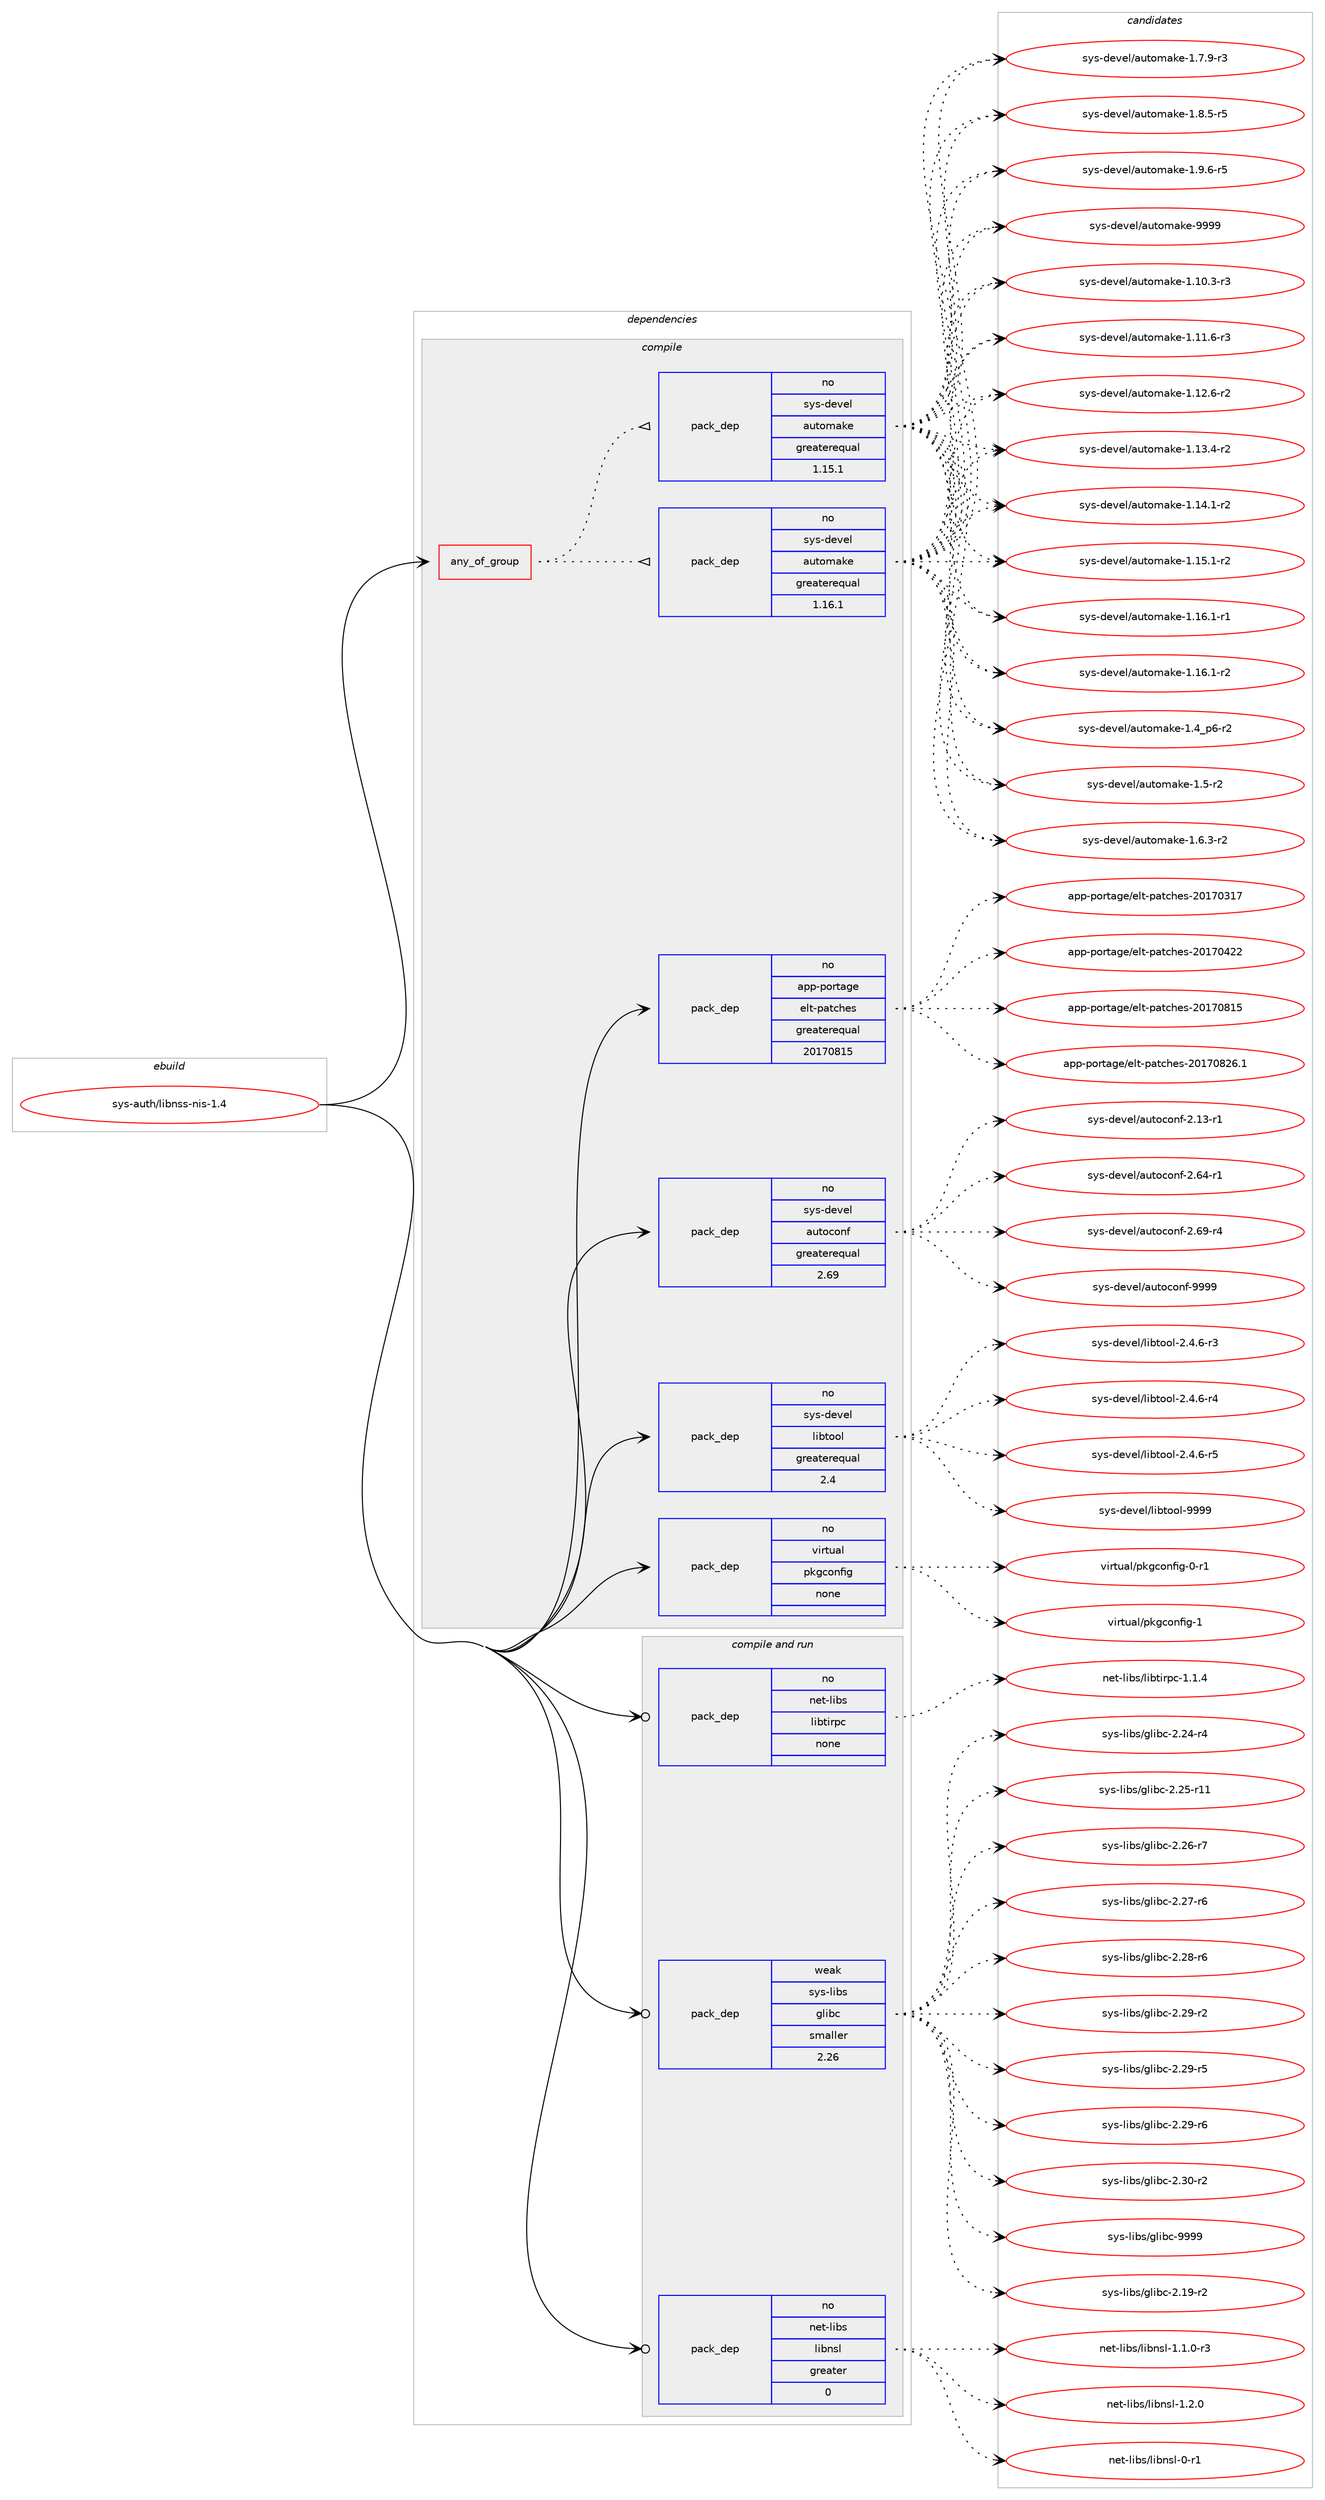 digraph prolog {

# *************
# Graph options
# *************

newrank=true;
concentrate=true;
compound=true;
graph [rankdir=LR,fontname=Helvetica,fontsize=10,ranksep=1.5];#, ranksep=2.5, nodesep=0.2];
edge  [arrowhead=vee];
node  [fontname=Helvetica,fontsize=10];

# **********
# The ebuild
# **********

subgraph cluster_leftcol {
color=gray;
rank=same;
label=<<i>ebuild</i>>;
id [label="sys-auth/libnss-nis-1.4", color=red, width=4, href="../sys-auth/libnss-nis-1.4.svg"];
}

# ****************
# The dependencies
# ****************

subgraph cluster_midcol {
color=gray;
label=<<i>dependencies</i>>;
subgraph cluster_compile {
fillcolor="#eeeeee";
style=filled;
label=<<i>compile</i>>;
subgraph any14893 {
dependency880064 [label=<<TABLE BORDER="0" CELLBORDER="1" CELLSPACING="0" CELLPADDING="4"><TR><TD CELLPADDING="10">any_of_group</TD></TR></TABLE>>, shape=none, color=red];subgraph pack652638 {
dependency880065 [label=<<TABLE BORDER="0" CELLBORDER="1" CELLSPACING="0" CELLPADDING="4" WIDTH="220"><TR><TD ROWSPAN="6" CELLPADDING="30">pack_dep</TD></TR><TR><TD WIDTH="110">no</TD></TR><TR><TD>sys-devel</TD></TR><TR><TD>automake</TD></TR><TR><TD>greaterequal</TD></TR><TR><TD>1.16.1</TD></TR></TABLE>>, shape=none, color=blue];
}
dependency880064:e -> dependency880065:w [weight=20,style="dotted",arrowhead="oinv"];
subgraph pack652639 {
dependency880066 [label=<<TABLE BORDER="0" CELLBORDER="1" CELLSPACING="0" CELLPADDING="4" WIDTH="220"><TR><TD ROWSPAN="6" CELLPADDING="30">pack_dep</TD></TR><TR><TD WIDTH="110">no</TD></TR><TR><TD>sys-devel</TD></TR><TR><TD>automake</TD></TR><TR><TD>greaterequal</TD></TR><TR><TD>1.15.1</TD></TR></TABLE>>, shape=none, color=blue];
}
dependency880064:e -> dependency880066:w [weight=20,style="dotted",arrowhead="oinv"];
}
id:e -> dependency880064:w [weight=20,style="solid",arrowhead="vee"];
subgraph pack652640 {
dependency880067 [label=<<TABLE BORDER="0" CELLBORDER="1" CELLSPACING="0" CELLPADDING="4" WIDTH="220"><TR><TD ROWSPAN="6" CELLPADDING="30">pack_dep</TD></TR><TR><TD WIDTH="110">no</TD></TR><TR><TD>app-portage</TD></TR><TR><TD>elt-patches</TD></TR><TR><TD>greaterequal</TD></TR><TR><TD>20170815</TD></TR></TABLE>>, shape=none, color=blue];
}
id:e -> dependency880067:w [weight=20,style="solid",arrowhead="vee"];
subgraph pack652641 {
dependency880068 [label=<<TABLE BORDER="0" CELLBORDER="1" CELLSPACING="0" CELLPADDING="4" WIDTH="220"><TR><TD ROWSPAN="6" CELLPADDING="30">pack_dep</TD></TR><TR><TD WIDTH="110">no</TD></TR><TR><TD>sys-devel</TD></TR><TR><TD>autoconf</TD></TR><TR><TD>greaterequal</TD></TR><TR><TD>2.69</TD></TR></TABLE>>, shape=none, color=blue];
}
id:e -> dependency880068:w [weight=20,style="solid",arrowhead="vee"];
subgraph pack652642 {
dependency880069 [label=<<TABLE BORDER="0" CELLBORDER="1" CELLSPACING="0" CELLPADDING="4" WIDTH="220"><TR><TD ROWSPAN="6" CELLPADDING="30">pack_dep</TD></TR><TR><TD WIDTH="110">no</TD></TR><TR><TD>sys-devel</TD></TR><TR><TD>libtool</TD></TR><TR><TD>greaterequal</TD></TR><TR><TD>2.4</TD></TR></TABLE>>, shape=none, color=blue];
}
id:e -> dependency880069:w [weight=20,style="solid",arrowhead="vee"];
subgraph pack652643 {
dependency880070 [label=<<TABLE BORDER="0" CELLBORDER="1" CELLSPACING="0" CELLPADDING="4" WIDTH="220"><TR><TD ROWSPAN="6" CELLPADDING="30">pack_dep</TD></TR><TR><TD WIDTH="110">no</TD></TR><TR><TD>virtual</TD></TR><TR><TD>pkgconfig</TD></TR><TR><TD>none</TD></TR><TR><TD></TD></TR></TABLE>>, shape=none, color=blue];
}
id:e -> dependency880070:w [weight=20,style="solid",arrowhead="vee"];
}
subgraph cluster_compileandrun {
fillcolor="#eeeeee";
style=filled;
label=<<i>compile and run</i>>;
subgraph pack652644 {
dependency880071 [label=<<TABLE BORDER="0" CELLBORDER="1" CELLSPACING="0" CELLPADDING="4" WIDTH="220"><TR><TD ROWSPAN="6" CELLPADDING="30">pack_dep</TD></TR><TR><TD WIDTH="110">no</TD></TR><TR><TD>net-libs</TD></TR><TR><TD>libnsl</TD></TR><TR><TD>greater</TD></TR><TR><TD>0</TD></TR></TABLE>>, shape=none, color=blue];
}
id:e -> dependency880071:w [weight=20,style="solid",arrowhead="odotvee"];
subgraph pack652645 {
dependency880072 [label=<<TABLE BORDER="0" CELLBORDER="1" CELLSPACING="0" CELLPADDING="4" WIDTH="220"><TR><TD ROWSPAN="6" CELLPADDING="30">pack_dep</TD></TR><TR><TD WIDTH="110">no</TD></TR><TR><TD>net-libs</TD></TR><TR><TD>libtirpc</TD></TR><TR><TD>none</TD></TR><TR><TD></TD></TR></TABLE>>, shape=none, color=blue];
}
id:e -> dependency880072:w [weight=20,style="solid",arrowhead="odotvee"];
subgraph pack652646 {
dependency880073 [label=<<TABLE BORDER="0" CELLBORDER="1" CELLSPACING="0" CELLPADDING="4" WIDTH="220"><TR><TD ROWSPAN="6" CELLPADDING="30">pack_dep</TD></TR><TR><TD WIDTH="110">weak</TD></TR><TR><TD>sys-libs</TD></TR><TR><TD>glibc</TD></TR><TR><TD>smaller</TD></TR><TR><TD>2.26</TD></TR></TABLE>>, shape=none, color=blue];
}
id:e -> dependency880073:w [weight=20,style="solid",arrowhead="odotvee"];
}
subgraph cluster_run {
fillcolor="#eeeeee";
style=filled;
label=<<i>run</i>>;
}
}

# **************
# The candidates
# **************

subgraph cluster_choices {
rank=same;
color=gray;
label=<<i>candidates</i>>;

subgraph choice652638 {
color=black;
nodesep=1;
choice11512111545100101118101108479711711611110997107101454946494846514511451 [label="sys-devel/automake-1.10.3-r3", color=red, width=4,href="../sys-devel/automake-1.10.3-r3.svg"];
choice11512111545100101118101108479711711611110997107101454946494946544511451 [label="sys-devel/automake-1.11.6-r3", color=red, width=4,href="../sys-devel/automake-1.11.6-r3.svg"];
choice11512111545100101118101108479711711611110997107101454946495046544511450 [label="sys-devel/automake-1.12.6-r2", color=red, width=4,href="../sys-devel/automake-1.12.6-r2.svg"];
choice11512111545100101118101108479711711611110997107101454946495146524511450 [label="sys-devel/automake-1.13.4-r2", color=red, width=4,href="../sys-devel/automake-1.13.4-r2.svg"];
choice11512111545100101118101108479711711611110997107101454946495246494511450 [label="sys-devel/automake-1.14.1-r2", color=red, width=4,href="../sys-devel/automake-1.14.1-r2.svg"];
choice11512111545100101118101108479711711611110997107101454946495346494511450 [label="sys-devel/automake-1.15.1-r2", color=red, width=4,href="../sys-devel/automake-1.15.1-r2.svg"];
choice11512111545100101118101108479711711611110997107101454946495446494511449 [label="sys-devel/automake-1.16.1-r1", color=red, width=4,href="../sys-devel/automake-1.16.1-r1.svg"];
choice11512111545100101118101108479711711611110997107101454946495446494511450 [label="sys-devel/automake-1.16.1-r2", color=red, width=4,href="../sys-devel/automake-1.16.1-r2.svg"];
choice115121115451001011181011084797117116111109971071014549465295112544511450 [label="sys-devel/automake-1.4_p6-r2", color=red, width=4,href="../sys-devel/automake-1.4_p6-r2.svg"];
choice11512111545100101118101108479711711611110997107101454946534511450 [label="sys-devel/automake-1.5-r2", color=red, width=4,href="../sys-devel/automake-1.5-r2.svg"];
choice115121115451001011181011084797117116111109971071014549465446514511450 [label="sys-devel/automake-1.6.3-r2", color=red, width=4,href="../sys-devel/automake-1.6.3-r2.svg"];
choice115121115451001011181011084797117116111109971071014549465546574511451 [label="sys-devel/automake-1.7.9-r3", color=red, width=4,href="../sys-devel/automake-1.7.9-r3.svg"];
choice115121115451001011181011084797117116111109971071014549465646534511453 [label="sys-devel/automake-1.8.5-r5", color=red, width=4,href="../sys-devel/automake-1.8.5-r5.svg"];
choice115121115451001011181011084797117116111109971071014549465746544511453 [label="sys-devel/automake-1.9.6-r5", color=red, width=4,href="../sys-devel/automake-1.9.6-r5.svg"];
choice115121115451001011181011084797117116111109971071014557575757 [label="sys-devel/automake-9999", color=red, width=4,href="../sys-devel/automake-9999.svg"];
dependency880065:e -> choice11512111545100101118101108479711711611110997107101454946494846514511451:w [style=dotted,weight="100"];
dependency880065:e -> choice11512111545100101118101108479711711611110997107101454946494946544511451:w [style=dotted,weight="100"];
dependency880065:e -> choice11512111545100101118101108479711711611110997107101454946495046544511450:w [style=dotted,weight="100"];
dependency880065:e -> choice11512111545100101118101108479711711611110997107101454946495146524511450:w [style=dotted,weight="100"];
dependency880065:e -> choice11512111545100101118101108479711711611110997107101454946495246494511450:w [style=dotted,weight="100"];
dependency880065:e -> choice11512111545100101118101108479711711611110997107101454946495346494511450:w [style=dotted,weight="100"];
dependency880065:e -> choice11512111545100101118101108479711711611110997107101454946495446494511449:w [style=dotted,weight="100"];
dependency880065:e -> choice11512111545100101118101108479711711611110997107101454946495446494511450:w [style=dotted,weight="100"];
dependency880065:e -> choice115121115451001011181011084797117116111109971071014549465295112544511450:w [style=dotted,weight="100"];
dependency880065:e -> choice11512111545100101118101108479711711611110997107101454946534511450:w [style=dotted,weight="100"];
dependency880065:e -> choice115121115451001011181011084797117116111109971071014549465446514511450:w [style=dotted,weight="100"];
dependency880065:e -> choice115121115451001011181011084797117116111109971071014549465546574511451:w [style=dotted,weight="100"];
dependency880065:e -> choice115121115451001011181011084797117116111109971071014549465646534511453:w [style=dotted,weight="100"];
dependency880065:e -> choice115121115451001011181011084797117116111109971071014549465746544511453:w [style=dotted,weight="100"];
dependency880065:e -> choice115121115451001011181011084797117116111109971071014557575757:w [style=dotted,weight="100"];
}
subgraph choice652639 {
color=black;
nodesep=1;
choice11512111545100101118101108479711711611110997107101454946494846514511451 [label="sys-devel/automake-1.10.3-r3", color=red, width=4,href="../sys-devel/automake-1.10.3-r3.svg"];
choice11512111545100101118101108479711711611110997107101454946494946544511451 [label="sys-devel/automake-1.11.6-r3", color=red, width=4,href="../sys-devel/automake-1.11.6-r3.svg"];
choice11512111545100101118101108479711711611110997107101454946495046544511450 [label="sys-devel/automake-1.12.6-r2", color=red, width=4,href="../sys-devel/automake-1.12.6-r2.svg"];
choice11512111545100101118101108479711711611110997107101454946495146524511450 [label="sys-devel/automake-1.13.4-r2", color=red, width=4,href="../sys-devel/automake-1.13.4-r2.svg"];
choice11512111545100101118101108479711711611110997107101454946495246494511450 [label="sys-devel/automake-1.14.1-r2", color=red, width=4,href="../sys-devel/automake-1.14.1-r2.svg"];
choice11512111545100101118101108479711711611110997107101454946495346494511450 [label="sys-devel/automake-1.15.1-r2", color=red, width=4,href="../sys-devel/automake-1.15.1-r2.svg"];
choice11512111545100101118101108479711711611110997107101454946495446494511449 [label="sys-devel/automake-1.16.1-r1", color=red, width=4,href="../sys-devel/automake-1.16.1-r1.svg"];
choice11512111545100101118101108479711711611110997107101454946495446494511450 [label="sys-devel/automake-1.16.1-r2", color=red, width=4,href="../sys-devel/automake-1.16.1-r2.svg"];
choice115121115451001011181011084797117116111109971071014549465295112544511450 [label="sys-devel/automake-1.4_p6-r2", color=red, width=4,href="../sys-devel/automake-1.4_p6-r2.svg"];
choice11512111545100101118101108479711711611110997107101454946534511450 [label="sys-devel/automake-1.5-r2", color=red, width=4,href="../sys-devel/automake-1.5-r2.svg"];
choice115121115451001011181011084797117116111109971071014549465446514511450 [label="sys-devel/automake-1.6.3-r2", color=red, width=4,href="../sys-devel/automake-1.6.3-r2.svg"];
choice115121115451001011181011084797117116111109971071014549465546574511451 [label="sys-devel/automake-1.7.9-r3", color=red, width=4,href="../sys-devel/automake-1.7.9-r3.svg"];
choice115121115451001011181011084797117116111109971071014549465646534511453 [label="sys-devel/automake-1.8.5-r5", color=red, width=4,href="../sys-devel/automake-1.8.5-r5.svg"];
choice115121115451001011181011084797117116111109971071014549465746544511453 [label="sys-devel/automake-1.9.6-r5", color=red, width=4,href="../sys-devel/automake-1.9.6-r5.svg"];
choice115121115451001011181011084797117116111109971071014557575757 [label="sys-devel/automake-9999", color=red, width=4,href="../sys-devel/automake-9999.svg"];
dependency880066:e -> choice11512111545100101118101108479711711611110997107101454946494846514511451:w [style=dotted,weight="100"];
dependency880066:e -> choice11512111545100101118101108479711711611110997107101454946494946544511451:w [style=dotted,weight="100"];
dependency880066:e -> choice11512111545100101118101108479711711611110997107101454946495046544511450:w [style=dotted,weight="100"];
dependency880066:e -> choice11512111545100101118101108479711711611110997107101454946495146524511450:w [style=dotted,weight="100"];
dependency880066:e -> choice11512111545100101118101108479711711611110997107101454946495246494511450:w [style=dotted,weight="100"];
dependency880066:e -> choice11512111545100101118101108479711711611110997107101454946495346494511450:w [style=dotted,weight="100"];
dependency880066:e -> choice11512111545100101118101108479711711611110997107101454946495446494511449:w [style=dotted,weight="100"];
dependency880066:e -> choice11512111545100101118101108479711711611110997107101454946495446494511450:w [style=dotted,weight="100"];
dependency880066:e -> choice115121115451001011181011084797117116111109971071014549465295112544511450:w [style=dotted,weight="100"];
dependency880066:e -> choice11512111545100101118101108479711711611110997107101454946534511450:w [style=dotted,weight="100"];
dependency880066:e -> choice115121115451001011181011084797117116111109971071014549465446514511450:w [style=dotted,weight="100"];
dependency880066:e -> choice115121115451001011181011084797117116111109971071014549465546574511451:w [style=dotted,weight="100"];
dependency880066:e -> choice115121115451001011181011084797117116111109971071014549465646534511453:w [style=dotted,weight="100"];
dependency880066:e -> choice115121115451001011181011084797117116111109971071014549465746544511453:w [style=dotted,weight="100"];
dependency880066:e -> choice115121115451001011181011084797117116111109971071014557575757:w [style=dotted,weight="100"];
}
subgraph choice652640 {
color=black;
nodesep=1;
choice97112112451121111141169710310147101108116451129711699104101115455048495548514955 [label="app-portage/elt-patches-20170317", color=red, width=4,href="../app-portage/elt-patches-20170317.svg"];
choice97112112451121111141169710310147101108116451129711699104101115455048495548525050 [label="app-portage/elt-patches-20170422", color=red, width=4,href="../app-portage/elt-patches-20170422.svg"];
choice97112112451121111141169710310147101108116451129711699104101115455048495548564953 [label="app-portage/elt-patches-20170815", color=red, width=4,href="../app-portage/elt-patches-20170815.svg"];
choice971121124511211111411697103101471011081164511297116991041011154550484955485650544649 [label="app-portage/elt-patches-20170826.1", color=red, width=4,href="../app-portage/elt-patches-20170826.1.svg"];
dependency880067:e -> choice97112112451121111141169710310147101108116451129711699104101115455048495548514955:w [style=dotted,weight="100"];
dependency880067:e -> choice97112112451121111141169710310147101108116451129711699104101115455048495548525050:w [style=dotted,weight="100"];
dependency880067:e -> choice97112112451121111141169710310147101108116451129711699104101115455048495548564953:w [style=dotted,weight="100"];
dependency880067:e -> choice971121124511211111411697103101471011081164511297116991041011154550484955485650544649:w [style=dotted,weight="100"];
}
subgraph choice652641 {
color=black;
nodesep=1;
choice1151211154510010111810110847971171161119911111010245504649514511449 [label="sys-devel/autoconf-2.13-r1", color=red, width=4,href="../sys-devel/autoconf-2.13-r1.svg"];
choice1151211154510010111810110847971171161119911111010245504654524511449 [label="sys-devel/autoconf-2.64-r1", color=red, width=4,href="../sys-devel/autoconf-2.64-r1.svg"];
choice1151211154510010111810110847971171161119911111010245504654574511452 [label="sys-devel/autoconf-2.69-r4", color=red, width=4,href="../sys-devel/autoconf-2.69-r4.svg"];
choice115121115451001011181011084797117116111991111101024557575757 [label="sys-devel/autoconf-9999", color=red, width=4,href="../sys-devel/autoconf-9999.svg"];
dependency880068:e -> choice1151211154510010111810110847971171161119911111010245504649514511449:w [style=dotted,weight="100"];
dependency880068:e -> choice1151211154510010111810110847971171161119911111010245504654524511449:w [style=dotted,weight="100"];
dependency880068:e -> choice1151211154510010111810110847971171161119911111010245504654574511452:w [style=dotted,weight="100"];
dependency880068:e -> choice115121115451001011181011084797117116111991111101024557575757:w [style=dotted,weight="100"];
}
subgraph choice652642 {
color=black;
nodesep=1;
choice1151211154510010111810110847108105981161111111084550465246544511451 [label="sys-devel/libtool-2.4.6-r3", color=red, width=4,href="../sys-devel/libtool-2.4.6-r3.svg"];
choice1151211154510010111810110847108105981161111111084550465246544511452 [label="sys-devel/libtool-2.4.6-r4", color=red, width=4,href="../sys-devel/libtool-2.4.6-r4.svg"];
choice1151211154510010111810110847108105981161111111084550465246544511453 [label="sys-devel/libtool-2.4.6-r5", color=red, width=4,href="../sys-devel/libtool-2.4.6-r5.svg"];
choice1151211154510010111810110847108105981161111111084557575757 [label="sys-devel/libtool-9999", color=red, width=4,href="../sys-devel/libtool-9999.svg"];
dependency880069:e -> choice1151211154510010111810110847108105981161111111084550465246544511451:w [style=dotted,weight="100"];
dependency880069:e -> choice1151211154510010111810110847108105981161111111084550465246544511452:w [style=dotted,weight="100"];
dependency880069:e -> choice1151211154510010111810110847108105981161111111084550465246544511453:w [style=dotted,weight="100"];
dependency880069:e -> choice1151211154510010111810110847108105981161111111084557575757:w [style=dotted,weight="100"];
}
subgraph choice652643 {
color=black;
nodesep=1;
choice11810511411611797108471121071039911111010210510345484511449 [label="virtual/pkgconfig-0-r1", color=red, width=4,href="../virtual/pkgconfig-0-r1.svg"];
choice1181051141161179710847112107103991111101021051034549 [label="virtual/pkgconfig-1", color=red, width=4,href="../virtual/pkgconfig-1.svg"];
dependency880070:e -> choice11810511411611797108471121071039911111010210510345484511449:w [style=dotted,weight="100"];
dependency880070:e -> choice1181051141161179710847112107103991111101021051034549:w [style=dotted,weight="100"];
}
subgraph choice652644 {
color=black;
nodesep=1;
choice1101011164510810598115471081059811011510845484511449 [label="net-libs/libnsl-0-r1", color=red, width=4,href="../net-libs/libnsl-0-r1.svg"];
choice110101116451081059811547108105981101151084549464946484511451 [label="net-libs/libnsl-1.1.0-r3", color=red, width=4,href="../net-libs/libnsl-1.1.0-r3.svg"];
choice11010111645108105981154710810598110115108454946504648 [label="net-libs/libnsl-1.2.0", color=red, width=4,href="../net-libs/libnsl-1.2.0.svg"];
dependency880071:e -> choice1101011164510810598115471081059811011510845484511449:w [style=dotted,weight="100"];
dependency880071:e -> choice110101116451081059811547108105981101151084549464946484511451:w [style=dotted,weight="100"];
dependency880071:e -> choice11010111645108105981154710810598110115108454946504648:w [style=dotted,weight="100"];
}
subgraph choice652645 {
color=black;
nodesep=1;
choice1101011164510810598115471081059811610511411299454946494652 [label="net-libs/libtirpc-1.1.4", color=red, width=4,href="../net-libs/libtirpc-1.1.4.svg"];
dependency880072:e -> choice1101011164510810598115471081059811610511411299454946494652:w [style=dotted,weight="100"];
}
subgraph choice652646 {
color=black;
nodesep=1;
choice115121115451081059811547103108105989945504649574511450 [label="sys-libs/glibc-2.19-r2", color=red, width=4,href="../sys-libs/glibc-2.19-r2.svg"];
choice115121115451081059811547103108105989945504650524511452 [label="sys-libs/glibc-2.24-r4", color=red, width=4,href="../sys-libs/glibc-2.24-r4.svg"];
choice11512111545108105981154710310810598994550465053451144949 [label="sys-libs/glibc-2.25-r11", color=red, width=4,href="../sys-libs/glibc-2.25-r11.svg"];
choice115121115451081059811547103108105989945504650544511455 [label="sys-libs/glibc-2.26-r7", color=red, width=4,href="../sys-libs/glibc-2.26-r7.svg"];
choice115121115451081059811547103108105989945504650554511454 [label="sys-libs/glibc-2.27-r6", color=red, width=4,href="../sys-libs/glibc-2.27-r6.svg"];
choice115121115451081059811547103108105989945504650564511454 [label="sys-libs/glibc-2.28-r6", color=red, width=4,href="../sys-libs/glibc-2.28-r6.svg"];
choice115121115451081059811547103108105989945504650574511450 [label="sys-libs/glibc-2.29-r2", color=red, width=4,href="../sys-libs/glibc-2.29-r2.svg"];
choice115121115451081059811547103108105989945504650574511453 [label="sys-libs/glibc-2.29-r5", color=red, width=4,href="../sys-libs/glibc-2.29-r5.svg"];
choice115121115451081059811547103108105989945504650574511454 [label="sys-libs/glibc-2.29-r6", color=red, width=4,href="../sys-libs/glibc-2.29-r6.svg"];
choice115121115451081059811547103108105989945504651484511450 [label="sys-libs/glibc-2.30-r2", color=red, width=4,href="../sys-libs/glibc-2.30-r2.svg"];
choice11512111545108105981154710310810598994557575757 [label="sys-libs/glibc-9999", color=red, width=4,href="../sys-libs/glibc-9999.svg"];
dependency880073:e -> choice115121115451081059811547103108105989945504649574511450:w [style=dotted,weight="100"];
dependency880073:e -> choice115121115451081059811547103108105989945504650524511452:w [style=dotted,weight="100"];
dependency880073:e -> choice11512111545108105981154710310810598994550465053451144949:w [style=dotted,weight="100"];
dependency880073:e -> choice115121115451081059811547103108105989945504650544511455:w [style=dotted,weight="100"];
dependency880073:e -> choice115121115451081059811547103108105989945504650554511454:w [style=dotted,weight="100"];
dependency880073:e -> choice115121115451081059811547103108105989945504650564511454:w [style=dotted,weight="100"];
dependency880073:e -> choice115121115451081059811547103108105989945504650574511450:w [style=dotted,weight="100"];
dependency880073:e -> choice115121115451081059811547103108105989945504650574511453:w [style=dotted,weight="100"];
dependency880073:e -> choice115121115451081059811547103108105989945504650574511454:w [style=dotted,weight="100"];
dependency880073:e -> choice115121115451081059811547103108105989945504651484511450:w [style=dotted,weight="100"];
dependency880073:e -> choice11512111545108105981154710310810598994557575757:w [style=dotted,weight="100"];
}
}

}
